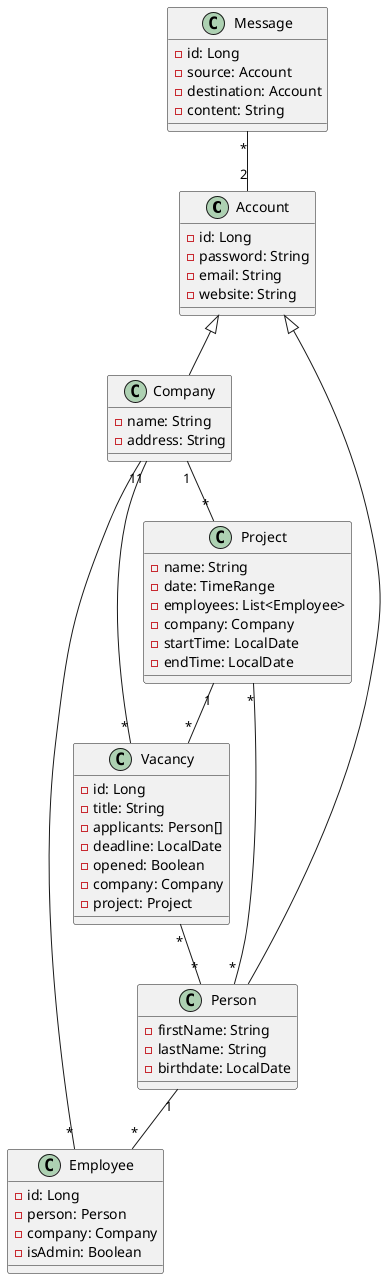 @startuml

class Account {
- id: Long
- password: String
- email: String
- website: String
}

class Company {
- name: String
- address: String
}

class Project {
- name: String
- date: TimeRange
- employees: List<Employee>
- company: Company
- startTime: LocalDate
- endTime: LocalDate
}

class Person {
- firstName: String
- lastName: String
- birthdate: LocalDate
}

class Vacancy {
- id: Long
- title: String
- applicants: Person[]
- deadline: LocalDate
- opened: Boolean
- company: Company
- project: Project
}

class Message {
- id: Long
- source: Account
- destination: Account
- content: String
}

class Employee {
- id: Long
- person: Person
- company: Company
- isAdmin: Boolean
}

Account <|-- Company
Account <|-- Person
Company "1" -- "*" Project
Company "1" -- "*" Vacancy
Vacancy "*" -- "*"Person
Message "*" -- "2" Account
Project "*" -- "*" Person
Project "1" -- "*" Vacancy
Employee "*" -- "1" Company
Person "1" -- "*" Employee
@enduml
